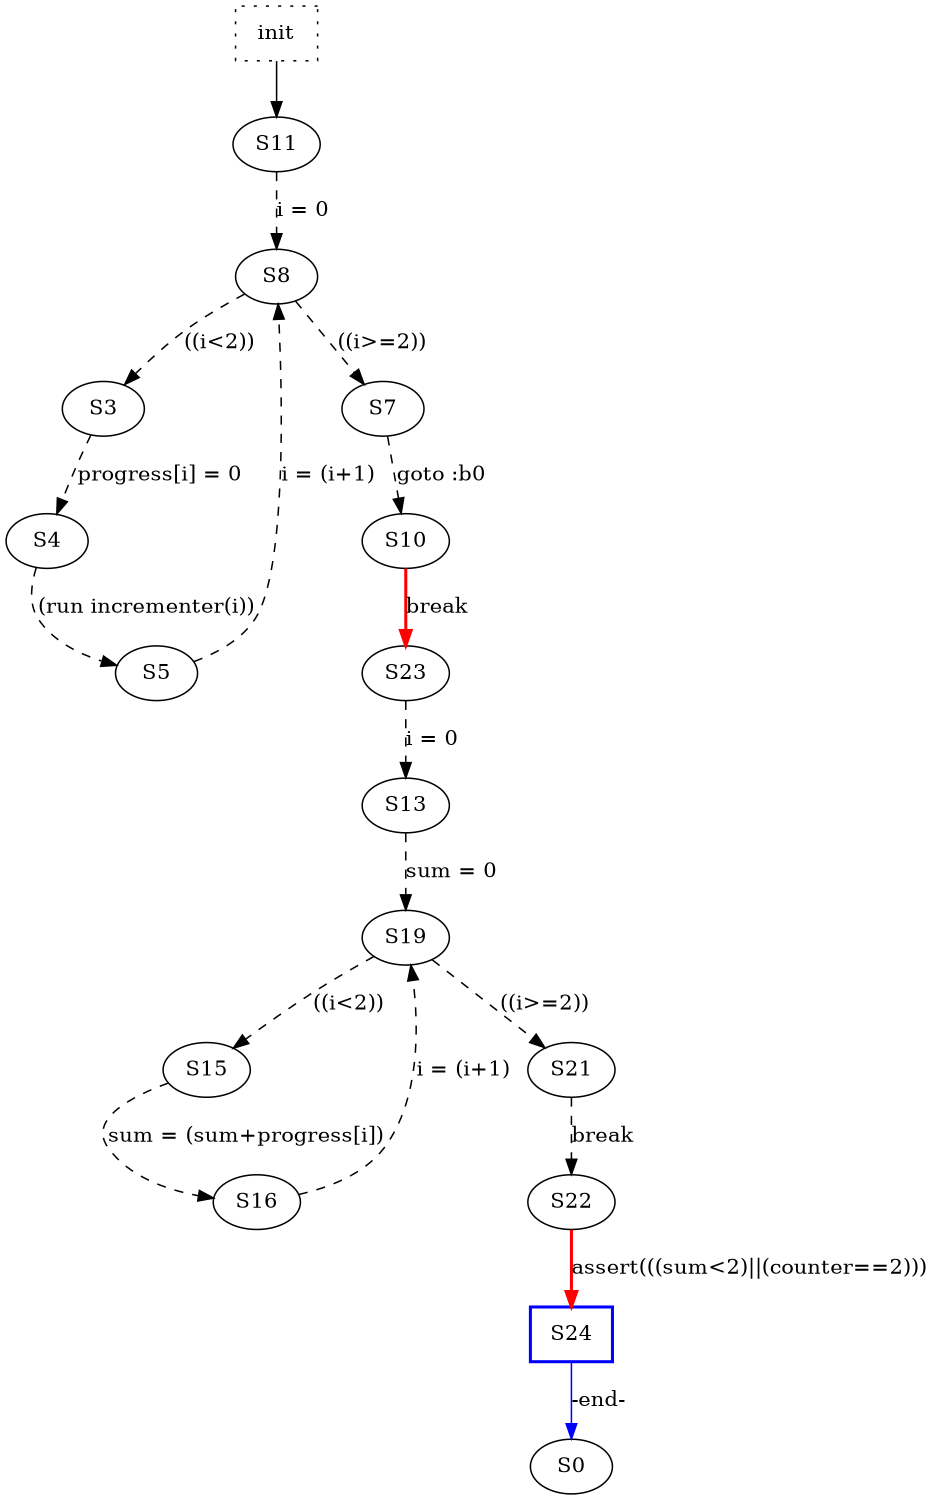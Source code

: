 digraph init {
size="8,10";
  GT [shape=box,style=dotted,label="init"];
  GT -> S11;
	S11 -> S8  [color=black,style=dashed,label="i = 0"];
	S8 -> S3  [color=black,style=dashed,label="((i<2))"];
	S8 -> S7  [color=black,style=dashed,label="((i>=2))"];
	S3 -> S4  [color=black,style=dashed,label="progress[i] = 0"];
	S4 -> S5  [color=black,style=dashed,label="(run incrementer(i))"];
	S5 -> S8  [color=black,style=dashed,label="i = (i+1)"];
	S7 -> S10  [color=black,style=dashed,label="goto :b0"];
	S10 -> S23  [color=red,style=bold,label="break"];
	S23 -> S13  [color=black,style=dashed,label="i = 0"];
	S13 -> S19  [color=black,style=dashed,label="sum = 0"];
	S19 -> S15  [color=black,style=dashed,label="((i<2))"];
	S19 -> S21  [color=black,style=dashed,label="((i>=2))"];
	S15 -> S16  [color=black,style=dashed,label="sum = (sum+progress[i])"];
	S16 -> S19  [color=black,style=dashed,label="i = (i+1)"];
	S21 -> S22  [color=black,style=dashed,label="break"];
	S22 -> S24  [color=red,style=bold,label="assert(((sum<2)||(counter==2)))"];
	S24 -> S0  [color=blue,style=solid,label="-end-"];
  S24 [color=blue,style=bold,shape=box];
}